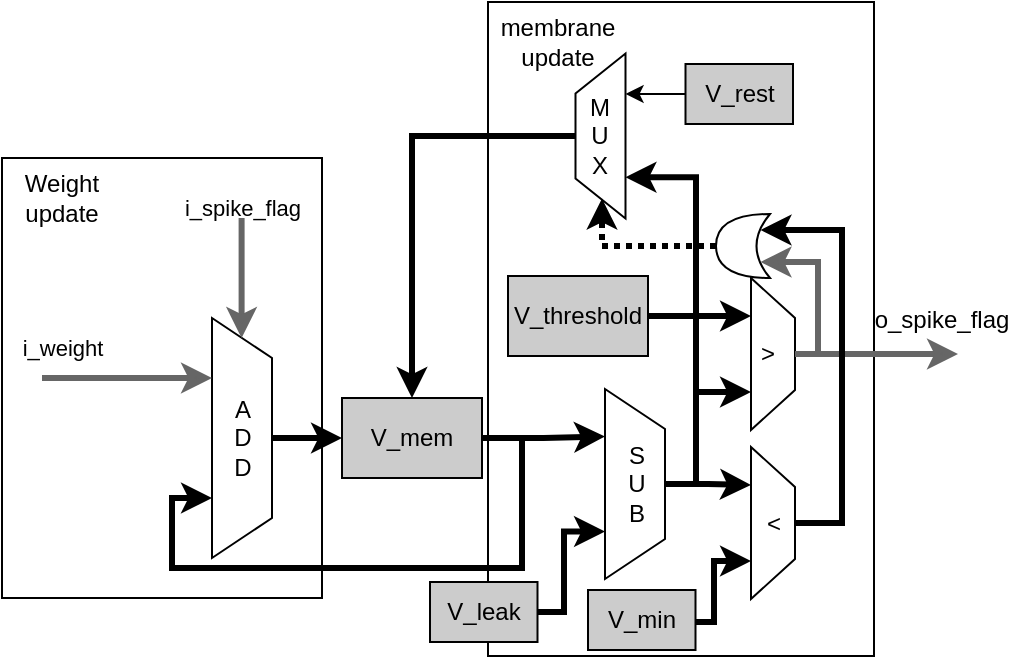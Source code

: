 <mxfile version="28.0.9">
  <diagram name="Page-1" id="rhtnHaQnvdn_1CptoWsz">
    <mxGraphModel dx="679" dy="380" grid="1" gridSize="1" guides="1" tooltips="1" connect="1" arrows="1" fold="1" page="1" pageScale="1" pageWidth="850" pageHeight="1100" math="0" shadow="0">
      <root>
        <mxCell id="0" />
        <mxCell id="1" parent="0" />
        <mxCell id="W43zXXG-xv_arBxFx4oW-1" value="" style="rounded=0;whiteSpace=wrap;html=1;fillColor=none;" parent="1" vertex="1">
          <mxGeometry x="298" y="22" width="193" height="327" as="geometry" />
        </mxCell>
        <mxCell id="W43zXXG-xv_arBxFx4oW-2" value="" style="rounded=0;whiteSpace=wrap;html=1;fillColor=none;" parent="1" vertex="1">
          <mxGeometry x="55" y="100" width="160" height="220" as="geometry" />
        </mxCell>
        <mxCell id="W43zXXG-xv_arBxFx4oW-3" style="edgeStyle=orthogonalEdgeStyle;rounded=0;orthogonalLoop=1;jettySize=auto;html=1;entryX=0;entryY=0.5;entryDx=0;entryDy=0;strokeColor=#000000;strokeWidth=3;" parent="1" source="W43zXXG-xv_arBxFx4oW-4" target="W43zXXG-xv_arBxFx4oW-11" edge="1">
          <mxGeometry relative="1" as="geometry" />
        </mxCell>
        <mxCell id="W43zXXG-xv_arBxFx4oW-4" value="" style="shape=trapezoid;perimeter=trapezoidPerimeter;whiteSpace=wrap;html=1;fixedSize=1;rotation=90;fillColor=none;" parent="1" vertex="1">
          <mxGeometry x="115" y="225" width="120" height="30" as="geometry" />
        </mxCell>
        <mxCell id="W43zXXG-xv_arBxFx4oW-5" value="&lt;div&gt;A&lt;/div&gt;&lt;div&gt;D&lt;/div&gt;&lt;div&gt;D&lt;br&gt;&lt;/div&gt;" style="text;html=1;align=center;verticalAlign=middle;whiteSpace=wrap;rounded=0;" parent="1" vertex="1">
          <mxGeometry x="167.5" y="225" width="15" height="30" as="geometry" />
        </mxCell>
        <mxCell id="W43zXXG-xv_arBxFx4oW-9" style="edgeStyle=orthogonalEdgeStyle;rounded=0;orthogonalLoop=1;jettySize=auto;html=1;exitX=1;exitY=0.5;exitDx=0;exitDy=0;entryX=0.75;entryY=1;entryDx=0;entryDy=0;strokeColor=#000000;strokeWidth=3;" parent="1" source="W43zXXG-xv_arBxFx4oW-11" target="W43zXXG-xv_arBxFx4oW-4" edge="1">
          <mxGeometry relative="1" as="geometry">
            <Array as="points">
              <mxPoint x="315" y="240" />
              <mxPoint x="315" y="305" />
              <mxPoint x="140" y="305" />
              <mxPoint x="140" y="270" />
            </Array>
          </mxGeometry>
        </mxCell>
        <mxCell id="W43zXXG-xv_arBxFx4oW-36" style="edgeStyle=orthogonalEdgeStyle;rounded=0;orthogonalLoop=1;jettySize=auto;html=1;exitX=1;exitY=0.5;exitDx=0;exitDy=0;entryX=0.25;entryY=1;entryDx=0;entryDy=0;strokeWidth=3;" parent="1" source="W43zXXG-xv_arBxFx4oW-11" target="W43zXXG-xv_arBxFx4oW-35" edge="1">
          <mxGeometry relative="1" as="geometry" />
        </mxCell>
        <mxCell id="W43zXXG-xv_arBxFx4oW-11" value="V_mem" style="rounded=0;whiteSpace=wrap;html=1;fillColor=#CCCCCC;" parent="1" vertex="1">
          <mxGeometry x="225" y="220" width="70" height="40" as="geometry" />
        </mxCell>
        <mxCell id="W43zXXG-xv_arBxFx4oW-12" value="" style="endArrow=classic;html=1;rounded=0;entryX=0.25;entryY=1;entryDx=0;entryDy=0;fillColor=#d5e8d4;strokeColor=#666666;strokeWidth=3;" parent="1" target="W43zXXG-xv_arBxFx4oW-4" edge="1">
          <mxGeometry width="50" height="50" relative="1" as="geometry">
            <mxPoint x="75" y="210" as="sourcePoint" />
            <mxPoint x="105" y="195" as="targetPoint" />
          </mxGeometry>
        </mxCell>
        <mxCell id="W43zXXG-xv_arBxFx4oW-13" value="i_weight" style="edgeLabel;html=1;align=center;verticalAlign=middle;resizable=0;points=[];labelBackgroundColor=none;" parent="W43zXXG-xv_arBxFx4oW-12" vertex="1" connectable="0">
          <mxGeometry x="-0.741" y="-2" relative="1" as="geometry">
            <mxPoint x="-1" y="-17" as="offset" />
          </mxGeometry>
        </mxCell>
        <mxCell id="W43zXXG-xv_arBxFx4oW-14" value="" style="endArrow=classic;html=1;rounded=0;strokeColor=#666666;strokeWidth=3;" parent="1" edge="1">
          <mxGeometry width="50" height="50" relative="1" as="geometry">
            <mxPoint x="174.8" y="130" as="sourcePoint" />
            <mxPoint x="174.8" y="190" as="targetPoint" />
          </mxGeometry>
        </mxCell>
        <mxCell id="W43zXXG-xv_arBxFx4oW-15" value="i_spike_flag" style="edgeLabel;html=1;align=center;verticalAlign=middle;resizable=0;points=[];labelBackgroundColor=none;" parent="W43zXXG-xv_arBxFx4oW-14" vertex="1" connectable="0">
          <mxGeometry x="-0.627" y="-1" relative="1" as="geometry">
            <mxPoint x="1" y="-16" as="offset" />
          </mxGeometry>
        </mxCell>
        <mxCell id="W43zXXG-xv_arBxFx4oW-45" style="edgeStyle=orthogonalEdgeStyle;rounded=0;orthogonalLoop=1;jettySize=auto;html=1;exitX=1;exitY=0.5;exitDx=0;exitDy=0;entryX=0.25;entryY=1;entryDx=0;entryDy=0;strokeWidth=3;" parent="1" source="W43zXXG-xv_arBxFx4oW-19" target="W43zXXG-xv_arBxFx4oW-42" edge="1">
          <mxGeometry relative="1" as="geometry" />
        </mxCell>
        <mxCell id="W43zXXG-xv_arBxFx4oW-19" value="V_threshold" style="rounded=0;whiteSpace=wrap;html=1;fillColor=#CCCCCC;" parent="1" vertex="1">
          <mxGeometry x="308" y="159" width="70" height="40" as="geometry" />
        </mxCell>
        <mxCell id="W43zXXG-xv_arBxFx4oW-22" value="" style="shape=trapezoid;perimeter=trapezoidPerimeter;whiteSpace=wrap;html=1;fixedSize=1;rotation=90;fillColor=none;" parent="1" vertex="1">
          <mxGeometry x="402.5" y="271.5" width="76" height="22" as="geometry" />
        </mxCell>
        <mxCell id="W43zXXG-xv_arBxFx4oW-23" value="&amp;lt;" style="text;html=1;align=center;verticalAlign=middle;whiteSpace=wrap;rounded=0;" parent="1" vertex="1">
          <mxGeometry x="432.5" y="267.5" width="16" height="30" as="geometry" />
        </mxCell>
        <mxCell id="W43zXXG-xv_arBxFx4oW-24" style="edgeStyle=orthogonalEdgeStyle;rounded=0;orthogonalLoop=1;jettySize=auto;html=1;exitX=0.5;exitY=0;exitDx=0;exitDy=0;entryX=0.5;entryY=0;entryDx=0;entryDy=0;strokeColor=#000000;strokeWidth=3;" parent="1" source="W43zXXG-xv_arBxFx4oW-25" target="W43zXXG-xv_arBxFx4oW-11" edge="1">
          <mxGeometry relative="1" as="geometry" />
        </mxCell>
        <mxCell id="W43zXXG-xv_arBxFx4oW-25" value="" style="shape=trapezoid;perimeter=trapezoidPerimeter;whiteSpace=wrap;html=1;fixedSize=1;rotation=-90;fillColor=none;" parent="1" vertex="1">
          <mxGeometry x="313" y="76.5" width="82.5" height="25" as="geometry" />
        </mxCell>
        <mxCell id="W43zXXG-xv_arBxFx4oW-26" value="&lt;div&gt;M&lt;/div&gt;&lt;div&gt;U&lt;/div&gt;&lt;div&gt;X&lt;/div&gt;" style="text;html=1;align=center;verticalAlign=middle;whiteSpace=wrap;rounded=0;" parent="1" vertex="1">
          <mxGeometry x="346.25" y="74" width="16" height="30" as="geometry" />
        </mxCell>
        <mxCell id="W43zXXG-xv_arBxFx4oW-27" value="o_spike_flag" style="text;html=1;align=center;verticalAlign=middle;whiteSpace=wrap;rounded=0;" parent="1" vertex="1">
          <mxGeometry x="495" y="166" width="60" height="30" as="geometry" />
        </mxCell>
        <mxCell id="W43zXXG-xv_arBxFx4oW-28" value="Weight update" style="text;html=1;align=center;verticalAlign=middle;whiteSpace=wrap;rounded=0;" parent="1" vertex="1">
          <mxGeometry x="55" y="105" width="60" height="30" as="geometry" />
        </mxCell>
        <mxCell id="W43zXXG-xv_arBxFx4oW-29" value="membrane update" style="text;html=1;align=center;verticalAlign=middle;whiteSpace=wrap;rounded=0;" parent="1" vertex="1">
          <mxGeometry x="303" y="27" width="60" height="30" as="geometry" />
        </mxCell>
        <mxCell id="W43zXXG-xv_arBxFx4oW-31" style="edgeStyle=orthogonalEdgeStyle;rounded=0;orthogonalLoop=1;jettySize=auto;html=1;exitX=0.5;exitY=0;exitDx=0;exitDy=0;entryX=0.25;entryY=1;entryDx=0;entryDy=0;strokeWidth=3;" parent="1" source="W43zXXG-xv_arBxFx4oW-35" target="W43zXXG-xv_arBxFx4oW-25" edge="1">
          <mxGeometry relative="1" as="geometry">
            <mxPoint x="396.75" y="109" as="sourcePoint" />
            <Array as="points">
              <mxPoint x="402" y="263" />
              <mxPoint x="402" y="110" />
            </Array>
          </mxGeometry>
        </mxCell>
        <mxCell id="W43zXXG-xv_arBxFx4oW-55" style="edgeStyle=orthogonalEdgeStyle;rounded=0;orthogonalLoop=1;jettySize=auto;html=1;exitX=1;exitY=0.5;exitDx=0;exitDy=0;exitPerimeter=0;entryX=0;entryY=0.5;entryDx=0;entryDy=0;strokeWidth=3;strokeColor=#000000;dashed=1;dashPattern=1 1;" parent="1" source="W43zXXG-xv_arBxFx4oW-33" target="W43zXXG-xv_arBxFx4oW-25" edge="1">
          <mxGeometry relative="1" as="geometry">
            <Array as="points">
              <mxPoint x="355" y="144" />
              <mxPoint x="355" y="120" />
            </Array>
          </mxGeometry>
        </mxCell>
        <mxCell id="W43zXXG-xv_arBxFx4oW-33" value="" style="shape=xor;whiteSpace=wrap;html=1;rotation=-180;" parent="1" vertex="1">
          <mxGeometry x="412" y="128" width="27" height="32" as="geometry" />
        </mxCell>
        <mxCell id="W43zXXG-xv_arBxFx4oW-37" style="edgeStyle=orthogonalEdgeStyle;rounded=0;orthogonalLoop=1;jettySize=auto;html=1;exitX=1;exitY=0.5;exitDx=0;exitDy=0;entryX=0.75;entryY=1;entryDx=0;entryDy=0;strokeWidth=3;" parent="1" source="W43zXXG-xv_arBxFx4oW-34" target="W43zXXG-xv_arBxFx4oW-35" edge="1">
          <mxGeometry relative="1" as="geometry">
            <Array as="points">
              <mxPoint x="336" y="327" />
              <mxPoint x="336" y="287" />
            </Array>
          </mxGeometry>
        </mxCell>
        <mxCell id="W43zXXG-xv_arBxFx4oW-34" value="V_leak" style="rounded=0;whiteSpace=wrap;html=1;fillColor=#CCCCCC;" parent="1" vertex="1">
          <mxGeometry x="269" y="312" width="53.75" height="30" as="geometry" />
        </mxCell>
        <mxCell id="W43zXXG-xv_arBxFx4oW-39" style="edgeStyle=orthogonalEdgeStyle;rounded=0;orthogonalLoop=1;jettySize=auto;html=1;exitX=0.5;exitY=0;exitDx=0;exitDy=0;entryX=0.25;entryY=1;entryDx=0;entryDy=0;strokeWidth=3;" parent="1" source="W43zXXG-xv_arBxFx4oW-35" target="W43zXXG-xv_arBxFx4oW-22" edge="1">
          <mxGeometry relative="1" as="geometry" />
        </mxCell>
        <mxCell id="W43zXXG-xv_arBxFx4oW-44" style="edgeStyle=orthogonalEdgeStyle;rounded=0;orthogonalLoop=1;jettySize=auto;html=1;exitX=0.5;exitY=0;exitDx=0;exitDy=0;entryX=0.75;entryY=1;entryDx=0;entryDy=0;strokeWidth=3;" parent="1" source="W43zXXG-xv_arBxFx4oW-35" target="W43zXXG-xv_arBxFx4oW-42" edge="1">
          <mxGeometry relative="1" as="geometry">
            <Array as="points">
              <mxPoint x="402" y="263" />
              <mxPoint x="402" y="217" />
            </Array>
          </mxGeometry>
        </mxCell>
        <mxCell id="W43zXXG-xv_arBxFx4oW-35" value="" style="shape=trapezoid;perimeter=trapezoidPerimeter;whiteSpace=wrap;html=1;fixedSize=1;rotation=90;fillColor=none;" parent="1" vertex="1">
          <mxGeometry x="324" y="248" width="95" height="30" as="geometry" />
        </mxCell>
        <mxCell id="W43zXXG-xv_arBxFx4oW-38" value="&lt;div&gt;S&lt;/div&gt;&lt;div&gt;U&lt;/div&gt;&lt;div&gt;B&lt;/div&gt;" style="text;html=1;align=center;verticalAlign=middle;whiteSpace=wrap;rounded=0;" parent="1" vertex="1">
          <mxGeometry x="365" y="248" width="15" height="30" as="geometry" />
        </mxCell>
        <mxCell id="W43zXXG-xv_arBxFx4oW-41" style="edgeStyle=orthogonalEdgeStyle;rounded=0;orthogonalLoop=1;jettySize=auto;html=1;exitX=1;exitY=0.5;exitDx=0;exitDy=0;entryX=0.75;entryY=1;entryDx=0;entryDy=0;strokeWidth=3;" parent="1" source="W43zXXG-xv_arBxFx4oW-40" target="W43zXXG-xv_arBxFx4oW-22" edge="1">
          <mxGeometry relative="1" as="geometry">
            <Array as="points">
              <mxPoint x="402" y="332" />
              <mxPoint x="411" y="332" />
              <mxPoint x="411" y="302" />
            </Array>
          </mxGeometry>
        </mxCell>
        <mxCell id="W43zXXG-xv_arBxFx4oW-40" value="V_min" style="rounded=0;whiteSpace=wrap;html=1;fillColor=#CCCCCC;" parent="1" vertex="1">
          <mxGeometry x="348" y="316" width="53.75" height="30" as="geometry" />
        </mxCell>
        <mxCell id="W43zXXG-xv_arBxFx4oW-46" style="edgeStyle=orthogonalEdgeStyle;rounded=0;orthogonalLoop=1;jettySize=auto;html=1;exitX=0.5;exitY=0;exitDx=0;exitDy=0;strokeColor=#666666;strokeWidth=3;" parent="1" source="W43zXXG-xv_arBxFx4oW-42" edge="1">
          <mxGeometry relative="1" as="geometry">
            <mxPoint x="533" y="198" as="targetPoint" />
          </mxGeometry>
        </mxCell>
        <mxCell id="W43zXXG-xv_arBxFx4oW-42" value="" style="shape=trapezoid;perimeter=trapezoidPerimeter;whiteSpace=wrap;html=1;fixedSize=1;rotation=90;fillColor=none;" parent="1" vertex="1">
          <mxGeometry x="402.5" y="187" width="76" height="22" as="geometry" />
        </mxCell>
        <mxCell id="W43zXXG-xv_arBxFx4oW-43" value="&amp;gt;" style="text;html=1;align=center;verticalAlign=middle;whiteSpace=wrap;rounded=0;" parent="1" vertex="1">
          <mxGeometry x="430" y="183" width="16" height="30" as="geometry" />
        </mxCell>
        <mxCell id="W43zXXG-xv_arBxFx4oW-53" style="edgeStyle=orthogonalEdgeStyle;rounded=0;orthogonalLoop=1;jettySize=auto;html=1;exitX=0.5;exitY=0;exitDx=0;exitDy=0;entryX=0.175;entryY=0.25;entryDx=0;entryDy=0;entryPerimeter=0;strokeColor=#666666;strokeWidth=3;" parent="1" source="W43zXXG-xv_arBxFx4oW-42" target="W43zXXG-xv_arBxFx4oW-33" edge="1">
          <mxGeometry relative="1" as="geometry">
            <Array as="points">
              <mxPoint x="463" y="198" />
              <mxPoint x="463" y="152" />
            </Array>
          </mxGeometry>
        </mxCell>
        <mxCell id="W43zXXG-xv_arBxFx4oW-54" style="edgeStyle=orthogonalEdgeStyle;rounded=0;orthogonalLoop=1;jettySize=auto;html=1;exitX=0.5;exitY=0;exitDx=0;exitDy=0;entryX=0.175;entryY=0.75;entryDx=0;entryDy=0;entryPerimeter=0;strokeColor=#000000;strokeWidth=3;" parent="1" source="W43zXXG-xv_arBxFx4oW-22" target="W43zXXG-xv_arBxFx4oW-33" edge="1">
          <mxGeometry relative="1" as="geometry">
            <Array as="points">
              <mxPoint x="475" y="283" />
              <mxPoint x="475" y="136" />
            </Array>
          </mxGeometry>
        </mxCell>
        <mxCell id="W43zXXG-xv_arBxFx4oW-58" style="edgeStyle=orthogonalEdgeStyle;rounded=0;orthogonalLoop=1;jettySize=auto;html=1;exitX=0;exitY=0.5;exitDx=0;exitDy=0;entryX=0.75;entryY=1;entryDx=0;entryDy=0;" parent="1" source="W43zXXG-xv_arBxFx4oW-56" target="W43zXXG-xv_arBxFx4oW-25" edge="1">
          <mxGeometry relative="1" as="geometry" />
        </mxCell>
        <mxCell id="W43zXXG-xv_arBxFx4oW-56" value="V_rest" style="rounded=0;whiteSpace=wrap;html=1;fillColor=#CCCCCC;" parent="1" vertex="1">
          <mxGeometry x="396.75" y="53" width="53.75" height="30" as="geometry" />
        </mxCell>
      </root>
    </mxGraphModel>
  </diagram>
</mxfile>
